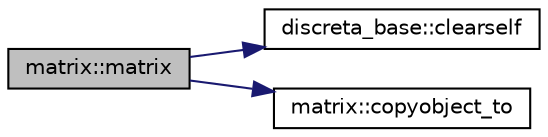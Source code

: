 digraph "matrix::matrix"
{
  edge [fontname="Helvetica",fontsize="10",labelfontname="Helvetica",labelfontsize="10"];
  node [fontname="Helvetica",fontsize="10",shape=record];
  rankdir="LR";
  Node2 [label="matrix::matrix",height=0.2,width=0.4,color="black", fillcolor="grey75", style="filled", fontcolor="black"];
  Node2 -> Node3 [color="midnightblue",fontsize="10",style="solid",fontname="Helvetica"];
  Node3 [label="discreta_base::clearself",height=0.2,width=0.4,color="black", fillcolor="white", style="filled",URL="$d7/d71/classdiscreta__base.html#acc3985eac311491ab6ea3e409cffd3c4"];
  Node2 -> Node4 [color="midnightblue",fontsize="10",style="solid",fontname="Helvetica"];
  Node4 [label="matrix::copyobject_to",height=0.2,width=0.4,color="black", fillcolor="white", style="filled",URL="$d1/d8d/classmatrix.html#a6a47f82604adaa39b21f6bfe6da9e898"];
}
